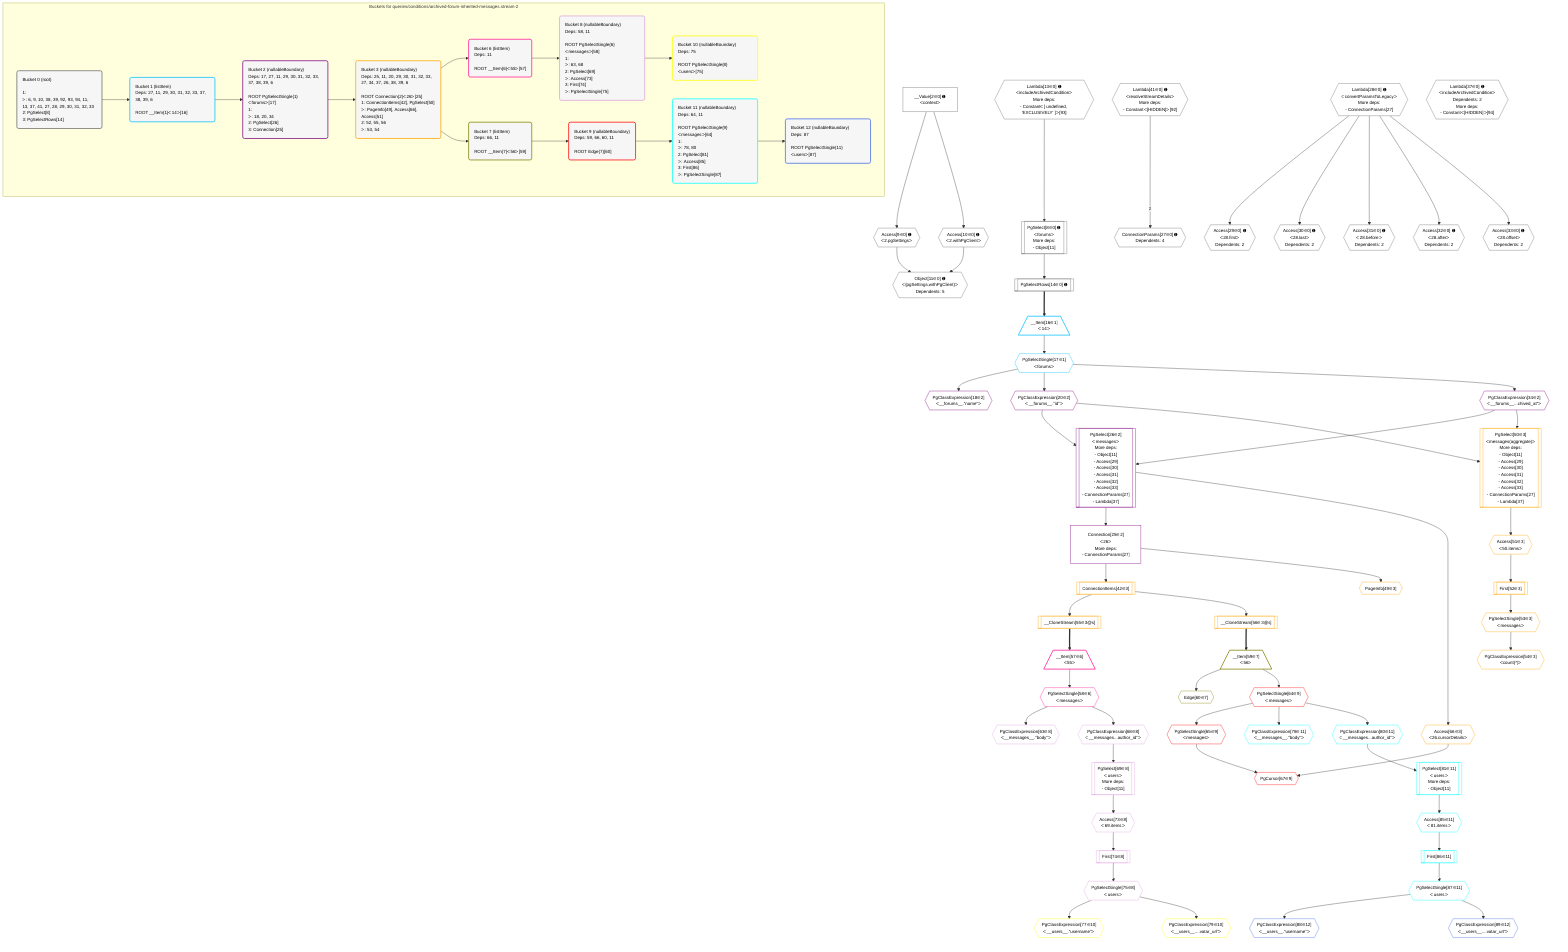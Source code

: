 %%{init: {'themeVariables': { 'fontSize': '12px'}}}%%
graph TD
    classDef path fill:#eee,stroke:#000,color:#000
    classDef plan fill:#fff,stroke-width:1px,color:#000
    classDef itemplan fill:#fff,stroke-width:2px,color:#000
    classDef unbatchedplan fill:#dff,stroke-width:1px,color:#000
    classDef sideeffectplan fill:#fcc,stroke-width:2px,color:#000
    classDef bucket fill:#f6f6f6,color:#000,stroke-width:2px,text-align:left

    subgraph "Buckets for queries/conditions/archived-forum-inherited-messages.stream-2"
    Bucket0("Bucket 0 (root)<br /><br />1: <br />ᐳ: 6, 9, 10, 38, 39, 92, 93, 94, 11, 13, 37, 41, 27, 28, 29, 30, 31, 32, 33<br />2: PgSelect[8]<br />3: PgSelectRows[14]"):::bucket
    Bucket1("Bucket 1 (listItem)<br />Deps: 27, 11, 29, 30, 31, 32, 33, 37, 38, 39, 6<br /><br />ROOT __Item{1}ᐸ14ᐳ[16]"):::bucket
    Bucket2("Bucket 2 (nullableBoundary)<br />Deps: 17, 27, 11, 29, 30, 31, 32, 33, 37, 38, 39, 6<br /><br />ROOT PgSelectSingle{1}ᐸforumsᐳ[17]<br />1: <br />ᐳ: 18, 20, 34<br />2: PgSelect[26]<br />3: Connection[25]"):::bucket
    Bucket3("Bucket 3 (nullableBoundary)<br />Deps: 25, 11, 20, 29, 30, 31, 32, 33, 27, 34, 37, 26, 38, 39, 6<br /><br />ROOT Connection{2}ᐸ26ᐳ[25]<br />1: ConnectionItems[42], PgSelect[50]<br />ᐳ: PageInfo[49], Access[66], Access[51]<br />2: 52, 55, 56<br />ᐳ: 53, 54"):::bucket
    Bucket6("Bucket 6 (listItem)<br />Deps: 11<br /><br />ROOT __Item{6}ᐸ55ᐳ[57]"):::bucket
    Bucket7("Bucket 7 (listItem)<br />Deps: 66, 11<br /><br />ROOT __Item{7}ᐸ56ᐳ[59]"):::bucket
    Bucket8("Bucket 8 (nullableBoundary)<br />Deps: 58, 11<br /><br />ROOT PgSelectSingle{6}ᐸmessagesᐳ[58]<br />1: <br />ᐳ: 63, 68<br />2: PgSelect[69]<br />ᐳ: Access[73]<br />3: First[74]<br />ᐳ: PgSelectSingle[75]"):::bucket
    Bucket9("Bucket 9 (nullableBoundary)<br />Deps: 59, 66, 60, 11<br /><br />ROOT Edge{7}[60]"):::bucket
    Bucket10("Bucket 10 (nullableBoundary)<br />Deps: 75<br /><br />ROOT PgSelectSingle{8}ᐸusersᐳ[75]"):::bucket
    Bucket11("Bucket 11 (nullableBoundary)<br />Deps: 64, 11<br /><br />ROOT PgSelectSingle{9}ᐸmessagesᐳ[64]<br />1: <br />ᐳ: 78, 80<br />2: PgSelect[81]<br />ᐳ: Access[85]<br />3: First[86]<br />ᐳ: PgSelectSingle[87]"):::bucket
    Bucket12("Bucket 12 (nullableBoundary)<br />Deps: 87<br /><br />ROOT PgSelectSingle{11}ᐸusersᐳ[87]"):::bucket
    end
    Bucket0 --> Bucket1
    Bucket1 --> Bucket2
    Bucket2 --> Bucket3
    Bucket3 --> Bucket6 & Bucket7
    Bucket6 --> Bucket8
    Bucket7 --> Bucket9
    Bucket8 --> Bucket10
    Bucket9 --> Bucket11
    Bucket11 --> Bucket12

    %% plan dependencies
    PgSelect8[["PgSelect[8∈0] ➊<br />ᐸforumsᐳ<br />More deps:<br />- Object[11]"]]:::plan
    Lambda13{{"Lambda[13∈0] ➊<br />ᐸincludeArchivedConditionᐳ<br />More deps:<br />- Constantᐸ[ undefined, 'EXCLUSIVELY' ]ᐳ[93]"}}:::plan
    Lambda13 --> PgSelect8
    Object11{{"Object[11∈0] ➊<br />ᐸ{pgSettings,withPgClient}ᐳ<br />Dependents: 5"}}:::plan
    Access9{{"Access[9∈0] ➊<br />ᐸ2.pgSettingsᐳ"}}:::plan
    Access10{{"Access[10∈0] ➊<br />ᐸ2.withPgClientᐳ"}}:::plan
    Access9 & Access10 --> Object11
    ConnectionParams27{{"ConnectionParams[27∈0] ➊<br />Dependents: 4"}}:::plan
    Lambda41{{"Lambda[41∈0] ➊<br />ᐸresolveStreamDetailsᐳ<br />More deps:<br />- Constantᐸ[HIDDEN]ᐳ[92]"}}:::plan
    Lambda41 -- 2 --> ConnectionParams27
    __Value2["__Value[2∈0] ➊<br />ᐸcontextᐳ"]:::plan
    __Value2 --> Access9
    __Value2 --> Access10
    PgSelectRows14[["PgSelectRows[14∈0] ➊"]]:::plan
    PgSelect8 --> PgSelectRows14
    Lambda28{{"Lambda[28∈0] ➊<br />ᐸconvertParamsToLegacyᐳ<br />More deps:<br />- ConnectionParams[27]"}}:::plan
    Access29{{"Access[29∈0] ➊<br />ᐸ28.firstᐳ<br />Dependents: 2"}}:::plan
    Lambda28 --> Access29
    Access30{{"Access[30∈0] ➊<br />ᐸ28.lastᐳ<br />Dependents: 2"}}:::plan
    Lambda28 --> Access30
    Access31{{"Access[31∈0] ➊<br />ᐸ28.beforeᐳ<br />Dependents: 2"}}:::plan
    Lambda28 --> Access31
    Access32{{"Access[32∈0] ➊<br />ᐸ28.afterᐳ<br />Dependents: 2"}}:::plan
    Lambda28 --> Access32
    Access33{{"Access[33∈0] ➊<br />ᐸ28.offsetᐳ<br />Dependents: 2"}}:::plan
    Lambda28 --> Access33
    Lambda37{{"Lambda[37∈0] ➊<br />ᐸincludeArchivedConditionᐳ<br />Dependents: 2<br />More deps:<br />- Constantᐸ[HIDDEN]ᐳ[94]"}}:::plan
    __Item16[/"__Item[16∈1]<br />ᐸ14ᐳ"\]:::itemplan
    PgSelectRows14 ==> __Item16
    PgSelectSingle17{{"PgSelectSingle[17∈1]<br />ᐸforumsᐳ"}}:::plan
    __Item16 --> PgSelectSingle17
    PgSelect26[["PgSelect[26∈2]<br />ᐸmessagesᐳ<br />More deps:<br />- Object[11]<br />- Access[29]<br />- Access[30]<br />- Access[31]<br />- Access[32]<br />- Access[33]<br />- ConnectionParams[27]<br />- Lambda[37]"]]:::plan
    PgClassExpression20{{"PgClassExpression[20∈2]<br />ᐸ__forums__.”id”ᐳ"}}:::plan
    PgClassExpression34{{"PgClassExpression[34∈2]<br />ᐸ__forums__...chived_at”ᐳ"}}:::plan
    PgClassExpression20 & PgClassExpression34 --> PgSelect26
    Connection25["Connection[25∈2]<br />ᐸ26ᐳ<br />More deps:<br />- ConnectionParams[27]"]:::plan
    PgSelect26 --> Connection25
    PgClassExpression18{{"PgClassExpression[18∈2]<br />ᐸ__forums__.”name”ᐳ"}}:::plan
    PgSelectSingle17 --> PgClassExpression18
    PgSelectSingle17 --> PgClassExpression20
    PgSelectSingle17 --> PgClassExpression34
    PgSelect50[["PgSelect[50∈3]<br />ᐸmessages(aggregate)ᐳ<br />More deps:<br />- Object[11]<br />- Access[29]<br />- Access[30]<br />- Access[31]<br />- Access[32]<br />- Access[33]<br />- ConnectionParams[27]<br />- Lambda[37]"]]:::plan
    PgClassExpression20 & PgClassExpression34 --> PgSelect50
    ConnectionItems42[["ConnectionItems[42∈3]"]]:::plan
    Connection25 --> ConnectionItems42
    PageInfo49{{"PageInfo[49∈3]"}}:::plan
    Connection25 --> PageInfo49
    Access51{{"Access[51∈3]<br />ᐸ50.itemsᐳ"}}:::plan
    PgSelect50 --> Access51
    First52[["First[52∈3]"]]:::plan
    Access51 --> First52
    PgSelectSingle53{{"PgSelectSingle[53∈3]<br />ᐸmessagesᐳ"}}:::plan
    First52 --> PgSelectSingle53
    PgClassExpression54{{"PgClassExpression[54∈3]<br />ᐸcount(*)ᐳ"}}:::plan
    PgSelectSingle53 --> PgClassExpression54
    __CloneStream55[["__CloneStream[55∈3@s]"]]:::plan
    ConnectionItems42 --> __CloneStream55
    __CloneStream56[["__CloneStream[56∈3@s]"]]:::plan
    ConnectionItems42 --> __CloneStream56
    Access66{{"Access[66∈3]<br />ᐸ26.cursorDetailsᐳ"}}:::plan
    PgSelect26 --> Access66
    __Item57[/"__Item[57∈6]<br />ᐸ55ᐳ"\]:::itemplan
    __CloneStream55 ==> __Item57
    PgSelectSingle58{{"PgSelectSingle[58∈6]<br />ᐸmessagesᐳ"}}:::plan
    __Item57 --> PgSelectSingle58
    __Item59[/"__Item[59∈7]<br />ᐸ56ᐳ"\]:::itemplan
    __CloneStream56 ==> __Item59
    Edge60{{"Edge[60∈7]"}}:::plan
    __Item59 --> Edge60
    PgSelect69[["PgSelect[69∈8]<br />ᐸusersᐳ<br />More deps:<br />- Object[11]"]]:::plan
    PgClassExpression68{{"PgClassExpression[68∈8]<br />ᐸ__messages...author_id”ᐳ"}}:::plan
    PgClassExpression68 --> PgSelect69
    PgClassExpression63{{"PgClassExpression[63∈8]<br />ᐸ__messages__.”body”ᐳ"}}:::plan
    PgSelectSingle58 --> PgClassExpression63
    PgSelectSingle58 --> PgClassExpression68
    Access73{{"Access[73∈8]<br />ᐸ69.itemsᐳ"}}:::plan
    PgSelect69 --> Access73
    First74[["First[74∈8]"]]:::plan
    Access73 --> First74
    PgSelectSingle75{{"PgSelectSingle[75∈8]<br />ᐸusersᐳ"}}:::plan
    First74 --> PgSelectSingle75
    PgCursor67{{"PgCursor[67∈9]"}}:::plan
    PgSelectSingle65{{"PgSelectSingle[65∈9]<br />ᐸmessagesᐳ"}}:::plan
    PgSelectSingle65 & Access66 --> PgCursor67
    PgSelectSingle64{{"PgSelectSingle[64∈9]<br />ᐸmessagesᐳ"}}:::plan
    __Item59 --> PgSelectSingle64
    PgSelectSingle64 --> PgSelectSingle65
    PgClassExpression77{{"PgClassExpression[77∈10]<br />ᐸ__users__.”username”ᐳ"}}:::plan
    PgSelectSingle75 --> PgClassExpression77
    PgClassExpression79{{"PgClassExpression[79∈10]<br />ᐸ__users__....vatar_url”ᐳ"}}:::plan
    PgSelectSingle75 --> PgClassExpression79
    PgSelect81[["PgSelect[81∈11]<br />ᐸusersᐳ<br />More deps:<br />- Object[11]"]]:::plan
    PgClassExpression80{{"PgClassExpression[80∈11]<br />ᐸ__messages...author_id”ᐳ"}}:::plan
    PgClassExpression80 --> PgSelect81
    PgClassExpression78{{"PgClassExpression[78∈11]<br />ᐸ__messages__.”body”ᐳ"}}:::plan
    PgSelectSingle64 --> PgClassExpression78
    PgSelectSingle64 --> PgClassExpression80
    Access85{{"Access[85∈11]<br />ᐸ81.itemsᐳ"}}:::plan
    PgSelect81 --> Access85
    First86[["First[86∈11]"]]:::plan
    Access85 --> First86
    PgSelectSingle87{{"PgSelectSingle[87∈11]<br />ᐸusersᐳ"}}:::plan
    First86 --> PgSelectSingle87
    PgClassExpression88{{"PgClassExpression[88∈12]<br />ᐸ__users__.”username”ᐳ"}}:::plan
    PgSelectSingle87 --> PgClassExpression88
    PgClassExpression89{{"PgClassExpression[89∈12]<br />ᐸ__users__....vatar_url”ᐳ"}}:::plan
    PgSelectSingle87 --> PgClassExpression89

    %% define steps
    classDef bucket0 stroke:#696969
    class Bucket0,__Value2,PgSelect8,Access9,Access10,Object11,Lambda13,PgSelectRows14,ConnectionParams27,Lambda28,Access29,Access30,Access31,Access32,Access33,Lambda37,Lambda41 bucket0
    classDef bucket1 stroke:#00bfff
    class Bucket1,__Item16,PgSelectSingle17 bucket1
    classDef bucket2 stroke:#7f007f
    class Bucket2,PgClassExpression18,PgClassExpression20,Connection25,PgSelect26,PgClassExpression34 bucket2
    classDef bucket3 stroke:#ffa500
    class Bucket3,ConnectionItems42,PageInfo49,PgSelect50,Access51,First52,PgSelectSingle53,PgClassExpression54,__CloneStream55,__CloneStream56,Access66 bucket3
    classDef bucket6 stroke:#ff1493
    class Bucket6,__Item57,PgSelectSingle58 bucket6
    classDef bucket7 stroke:#808000
    class Bucket7,__Item59,Edge60 bucket7
    classDef bucket8 stroke:#dda0dd
    class Bucket8,PgClassExpression63,PgClassExpression68,PgSelect69,Access73,First74,PgSelectSingle75 bucket8
    classDef bucket9 stroke:#ff0000
    class Bucket9,PgSelectSingle64,PgSelectSingle65,PgCursor67 bucket9
    classDef bucket10 stroke:#ffff00
    class Bucket10,PgClassExpression77,PgClassExpression79 bucket10
    classDef bucket11 stroke:#00ffff
    class Bucket11,PgClassExpression78,PgClassExpression80,PgSelect81,Access85,First86,PgSelectSingle87 bucket11
    classDef bucket12 stroke:#4169e1
    class Bucket12,PgClassExpression88,PgClassExpression89 bucket12